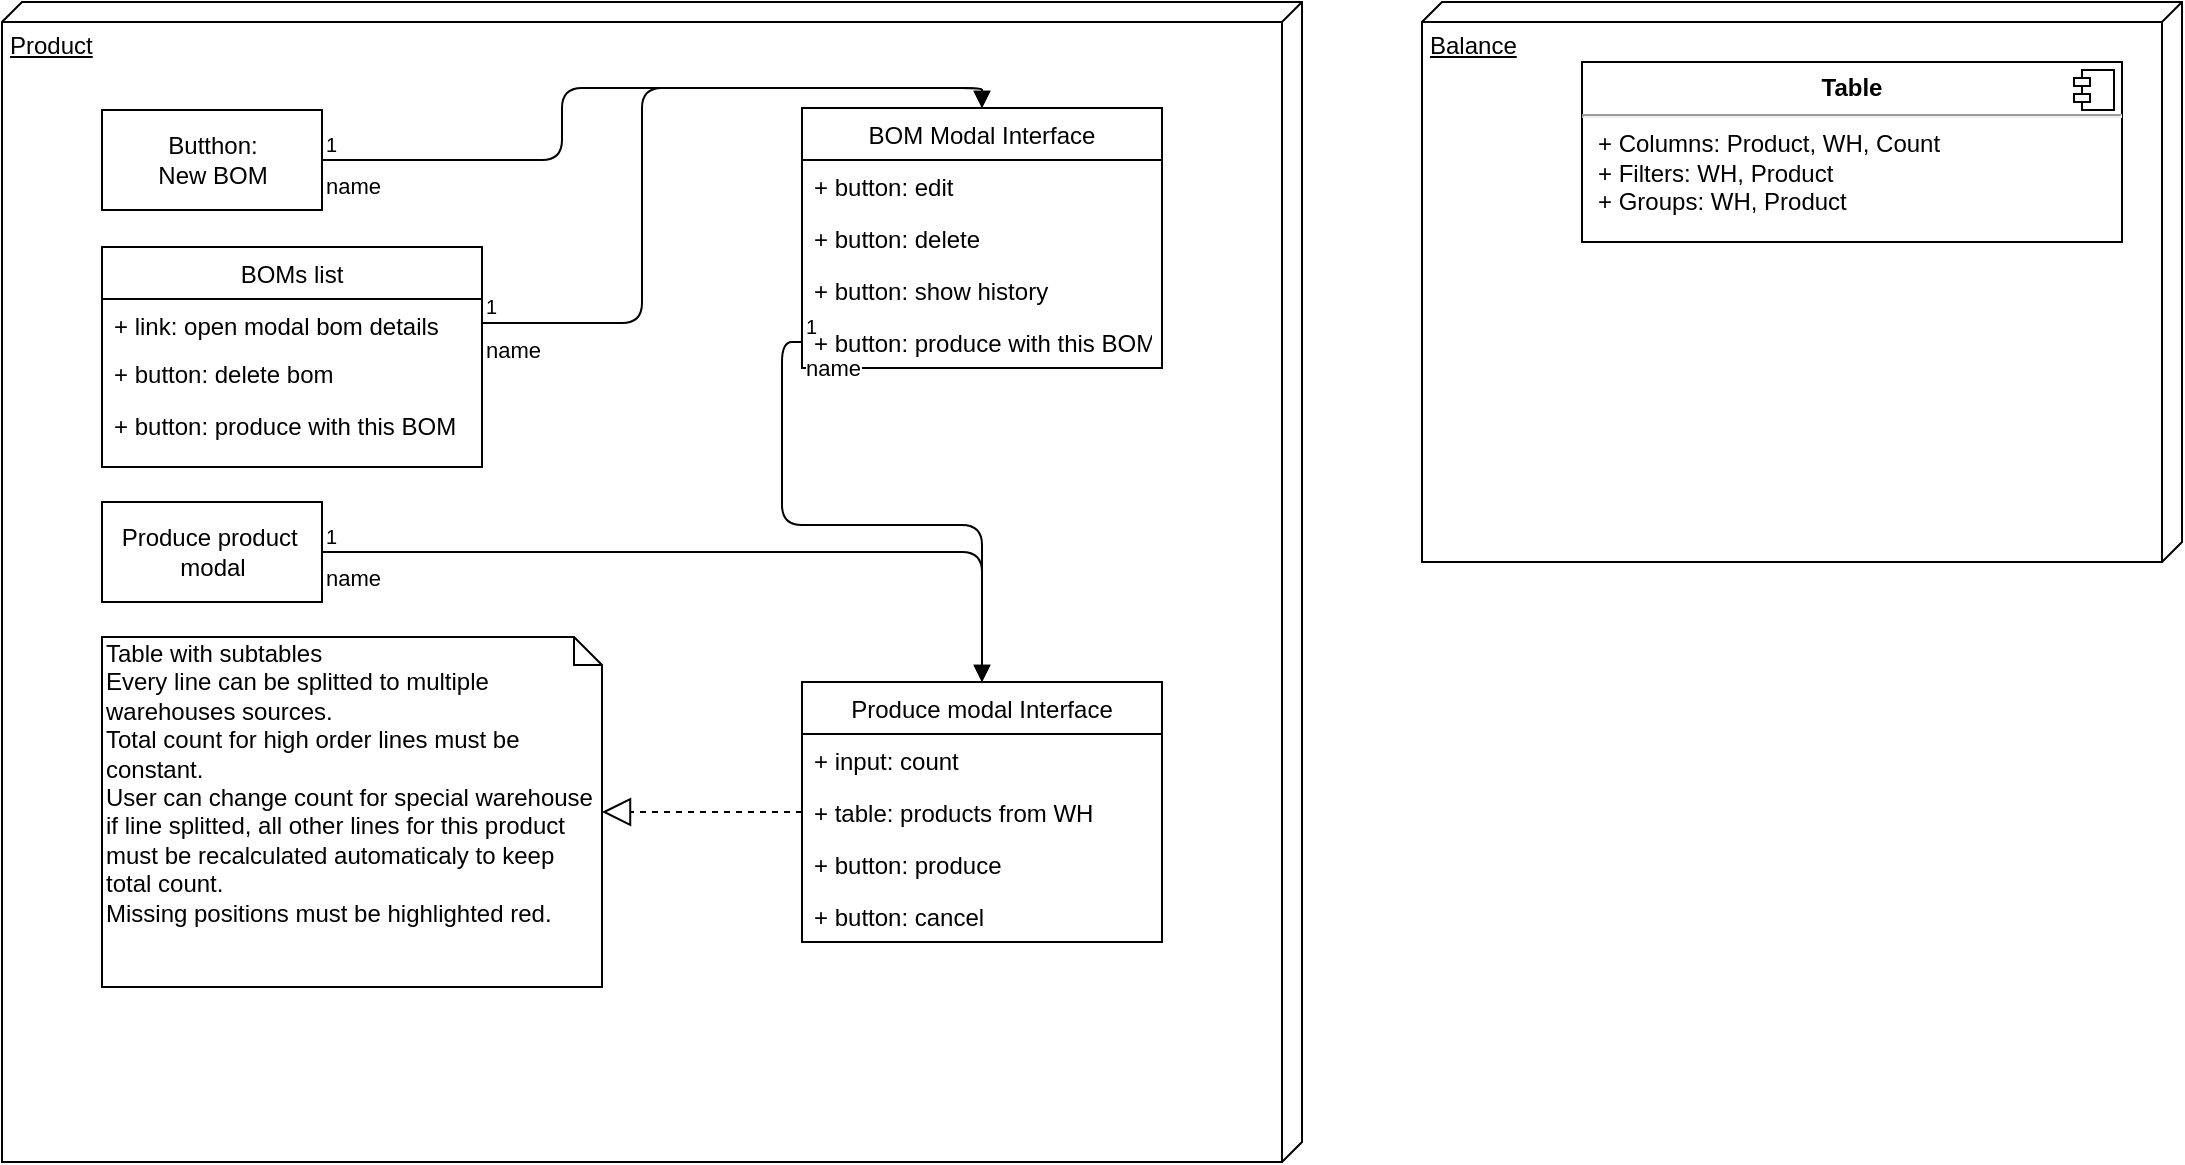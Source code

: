 <mxfile version="10.8.0" type="github"><diagram name="Page-1" id="5f0bae14-7c28-e335-631c-24af17079c00"><mxGraphModel dx="2441" dy="-117" grid="1" gridSize="10" guides="1" tooltips="1" connect="1" arrows="1" fold="1" page="1" pageScale="1" pageWidth="1100" pageHeight="850" background="#ffffff" math="0" shadow="0"><root><mxCell id="0"/><mxCell id="1" parent="0"/><mxCell id="KCl2432QUtvmK8GABs0w-1" value="Product" style="verticalAlign=top;align=left;spacingTop=8;spacingLeft=2;spacingRight=12;shape=cube;size=10;direction=south;fontStyle=4;html=1;" parent="1" vertex="1"><mxGeometry x="-70" y="920" width="650" height="580" as="geometry"/></mxCell><mxCell id="KCl2432QUtvmK8GABs0w-2" value="Balance" style="verticalAlign=top;align=left;spacingTop=8;spacingLeft=2;spacingRight=12;shape=cube;size=10;direction=south;fontStyle=4;html=1;" parent="1" vertex="1"><mxGeometry x="640" y="920" width="380" height="280" as="geometry"/></mxCell><mxCell id="KCl2432QUtvmK8GABs0w-4" value="&lt;p style=&quot;margin: 0px ; margin-top: 6px ; text-align: center&quot;&gt;&lt;b&gt;Table&lt;/b&gt;&lt;/p&gt;&lt;hr&gt;&lt;p style=&quot;margin: 0px ; margin-left: 8px&quot;&gt;+ Columns: Product, WH, Count&lt;/p&gt;&lt;p style=&quot;margin: 0px ; margin-left: 8px&quot;&gt;+ Filters: WH, Product&lt;br&gt;&lt;/p&gt;&lt;p style=&quot;margin: 0px ; margin-left: 8px&quot;&gt;+ Groups: WH, Product&lt;/p&gt;" style="align=left;overflow=fill;html=1;" parent="1" vertex="1"><mxGeometry x="720" y="950" width="270" height="90" as="geometry"/></mxCell><mxCell id="KCl2432QUtvmK8GABs0w-5" value="" style="shape=component;jettyWidth=8;jettyHeight=4;" parent="KCl2432QUtvmK8GABs0w-4" vertex="1"><mxGeometry x="1" width="20" height="20" relative="1" as="geometry"><mxPoint x="-24" y="4" as="offset"/></mxGeometry></mxCell><mxCell id="KCl2432QUtvmK8GABs0w-13" value="Produce product&amp;nbsp;&lt;br&gt;modal&lt;br&gt;" style="html=1;" parent="1" vertex="1"><mxGeometry x="-20" y="1170" width="110" height="50" as="geometry"/></mxCell><mxCell id="KCl2432QUtvmK8GABs0w-14" value="Butthon:&lt;br&gt;New BOM" style="html=1;" parent="1" vertex="1"><mxGeometry x="-20" y="974" width="110" height="50" as="geometry"/></mxCell><mxCell id="KCl2432QUtvmK8GABs0w-15" value="BOMs list" style="swimlane;fontStyle=0;childLayout=stackLayout;horizontal=1;startSize=26;fillColor=none;horizontalStack=0;resizeParent=1;resizeParentMax=0;resizeLast=0;collapsible=1;marginBottom=0;" parent="1" vertex="1"><mxGeometry x="-20" y="1042.5" width="190" height="110" as="geometry"/></mxCell><mxCell id="KCl2432QUtvmK8GABs0w-16" value="+ link: open modal bom details" style="text;strokeColor=none;fillColor=none;align=left;verticalAlign=top;spacingLeft=4;spacingRight=4;overflow=hidden;rotatable=0;points=[[0,0.5],[1,0.5]];portConstraint=eastwest;" parent="KCl2432QUtvmK8GABs0w-15" vertex="1"><mxGeometry y="26" width="190" height="24" as="geometry"/></mxCell><mxCell id="KCl2432QUtvmK8GABs0w-28" value="+ button: delete bom" style="text;strokeColor=none;fillColor=none;align=left;verticalAlign=top;spacingLeft=4;spacingRight=4;overflow=hidden;rotatable=0;points=[[0,0.5],[1,0.5]];portConstraint=eastwest;" parent="KCl2432QUtvmK8GABs0w-15" vertex="1"><mxGeometry y="50" width="190" height="26" as="geometry"/></mxCell><mxCell id="KCl2432QUtvmK8GABs0w-17" value="+ button: produce with this BOM" style="text;strokeColor=none;fillColor=none;align=left;verticalAlign=top;spacingLeft=4;spacingRight=4;overflow=hidden;rotatable=0;points=[[0,0.5],[1,0.5]];portConstraint=eastwest;" parent="KCl2432QUtvmK8GABs0w-15" vertex="1"><mxGeometry y="76" width="190" height="34" as="geometry"/></mxCell><mxCell id="KCl2432QUtvmK8GABs0w-19" value="BOM Modal Interface" style="swimlane;fontStyle=0;childLayout=stackLayout;horizontal=1;startSize=26;fillColor=none;horizontalStack=0;resizeParent=1;resizeParentMax=0;resizeLast=0;collapsible=1;marginBottom=0;" parent="1" vertex="1"><mxGeometry x="330" y="973" width="180" height="130" as="geometry"/></mxCell><mxCell id="KCl2432QUtvmK8GABs0w-20" value="+ button: edit" style="text;strokeColor=none;fillColor=none;align=left;verticalAlign=top;spacingLeft=4;spacingRight=4;overflow=hidden;rotatable=0;points=[[0,0.5],[1,0.5]];portConstraint=eastwest;" parent="KCl2432QUtvmK8GABs0w-19" vertex="1"><mxGeometry y="26" width="180" height="26" as="geometry"/></mxCell><mxCell id="KCl2432QUtvmK8GABs0w-21" value="+ button: delete" style="text;strokeColor=none;fillColor=none;align=left;verticalAlign=top;spacingLeft=4;spacingRight=4;overflow=hidden;rotatable=0;points=[[0,0.5],[1,0.5]];portConstraint=eastwest;" parent="KCl2432QUtvmK8GABs0w-19" vertex="1"><mxGeometry y="52" width="180" height="26" as="geometry"/></mxCell><mxCell id="KCl2432QUtvmK8GABs0w-27" value="+ button: show history" style="text;strokeColor=none;fillColor=none;align=left;verticalAlign=top;spacingLeft=4;spacingRight=4;overflow=hidden;rotatable=0;points=[[0,0.5],[1,0.5]];portConstraint=eastwest;" parent="KCl2432QUtvmK8GABs0w-19" vertex="1"><mxGeometry y="78" width="180" height="26" as="geometry"/></mxCell><mxCell id="KCl2432QUtvmK8GABs0w-22" value="+ button: produce with this BOM" style="text;strokeColor=none;fillColor=none;align=left;verticalAlign=top;spacingLeft=4;spacingRight=4;overflow=hidden;rotatable=0;points=[[0,0.5],[1,0.5]];portConstraint=eastwest;" parent="KCl2432QUtvmK8GABs0w-19" vertex="1"><mxGeometry y="104" width="180" height="26" as="geometry"/></mxCell><mxCell id="KCl2432QUtvmK8GABs0w-23" value="name" style="endArrow=block;endFill=1;html=1;edgeStyle=orthogonalEdgeStyle;align=left;verticalAlign=top;entryX=0.5;entryY=0;entryDx=0;entryDy=0;" parent="1" source="KCl2432QUtvmK8GABs0w-16" target="KCl2432QUtvmK8GABs0w-19" edge="1"><mxGeometry x="-1" relative="1" as="geometry"><mxPoint x="180" y="1270" as="sourcePoint"/><mxPoint x="340" y="1270" as="targetPoint"/></mxGeometry></mxCell><mxCell id="KCl2432QUtvmK8GABs0w-24" value="1" style="resizable=0;html=1;align=left;verticalAlign=bottom;labelBackgroundColor=#ffffff;fontSize=10;" parent="KCl2432QUtvmK8GABs0w-23" connectable="0" vertex="1"><mxGeometry x="-1" relative="1" as="geometry"/></mxCell><mxCell id="KCl2432QUtvmK8GABs0w-25" value="name" style="endArrow=block;endFill=1;html=1;edgeStyle=orthogonalEdgeStyle;align=left;verticalAlign=top;entryX=0.5;entryY=0;entryDx=0;entryDy=0;" parent="1" source="KCl2432QUtvmK8GABs0w-14" target="KCl2432QUtvmK8GABs0w-19" edge="1"><mxGeometry x="-1" relative="1" as="geometry"><mxPoint x="225" y="1023" as="sourcePoint"/><mxPoint x="400" y="1032" as="targetPoint"/></mxGeometry></mxCell><mxCell id="KCl2432QUtvmK8GABs0w-26" value="1" style="resizable=0;html=1;align=left;verticalAlign=bottom;labelBackgroundColor=#ffffff;fontSize=10;" parent="KCl2432QUtvmK8GABs0w-25" connectable="0" vertex="1"><mxGeometry x="-1" relative="1" as="geometry"/></mxCell><mxCell id="KCl2432QUtvmK8GABs0w-29" value="Produce modal Interface" style="swimlane;fontStyle=0;childLayout=stackLayout;horizontal=1;startSize=26;fillColor=none;horizontalStack=0;resizeParent=1;resizeParentMax=0;resizeLast=0;collapsible=1;marginBottom=0;" parent="1" vertex="1"><mxGeometry x="330" y="1260" width="180" height="130" as="geometry"/></mxCell><mxCell id="KCl2432QUtvmK8GABs0w-33" value="+ input: count" style="text;strokeColor=none;fillColor=none;align=left;verticalAlign=top;spacingLeft=4;spacingRight=4;overflow=hidden;rotatable=0;points=[[0,0.5],[1,0.5]];portConstraint=eastwest;" parent="KCl2432QUtvmK8GABs0w-29" vertex="1"><mxGeometry y="26" width="180" height="26" as="geometry"/></mxCell><mxCell id="KCl2432QUtvmK8GABs0w-44" value="+ table: products from WH" style="text;strokeColor=none;fillColor=none;align=left;verticalAlign=top;spacingLeft=4;spacingRight=4;overflow=hidden;rotatable=0;points=[[0,0.5],[1,0.5]];portConstraint=eastwest;" parent="KCl2432QUtvmK8GABs0w-29" vertex="1"><mxGeometry y="52" width="180" height="26" as="geometry"/></mxCell><mxCell id="KCl2432QUtvmK8GABs0w-30" value="+ button: produce" style="text;strokeColor=none;fillColor=none;align=left;verticalAlign=top;spacingLeft=4;spacingRight=4;overflow=hidden;rotatable=0;points=[[0,0.5],[1,0.5]];portConstraint=eastwest;" parent="KCl2432QUtvmK8GABs0w-29" vertex="1"><mxGeometry y="78" width="180" height="26" as="geometry"/></mxCell><mxCell id="KCl2432QUtvmK8GABs0w-31" value="+ button: cancel" style="text;strokeColor=none;fillColor=none;align=left;verticalAlign=top;spacingLeft=4;spacingRight=4;overflow=hidden;rotatable=0;points=[[0,0.5],[1,0.5]];portConstraint=eastwest;" parent="KCl2432QUtvmK8GABs0w-29" vertex="1"><mxGeometry y="104" width="180" height="26" as="geometry"/></mxCell><mxCell id="KCl2432QUtvmK8GABs0w-40" value="name" style="endArrow=block;endFill=1;html=1;edgeStyle=orthogonalEdgeStyle;align=left;verticalAlign=top;" parent="1" source="KCl2432QUtvmK8GABs0w-22" target="KCl2432QUtvmK8GABs0w-29" edge="1"><mxGeometry x="-1" relative="1" as="geometry"><mxPoint x="170" y="1023" as="sourcePoint"/><mxPoint x="340" y="1048" as="targetPoint"/></mxGeometry></mxCell><mxCell id="KCl2432QUtvmK8GABs0w-41" value="1" style="resizable=0;html=1;align=left;verticalAlign=bottom;labelBackgroundColor=#ffffff;fontSize=10;" parent="KCl2432QUtvmK8GABs0w-40" connectable="0" vertex="1"><mxGeometry x="-1" relative="1" as="geometry"/></mxCell><mxCell id="KCl2432QUtvmK8GABs0w-42" value="name" style="endArrow=block;endFill=1;html=1;edgeStyle=orthogonalEdgeStyle;align=left;verticalAlign=top;entryX=0.5;entryY=0;entryDx=0;entryDy=0;" parent="1" source="KCl2432QUtvmK8GABs0w-13" target="KCl2432QUtvmK8GABs0w-29" edge="1"><mxGeometry x="-1" relative="1" as="geometry"><mxPoint x="340" y="1100" as="sourcePoint"/><mxPoint x="430" y="1205" as="targetPoint"/></mxGeometry></mxCell><mxCell id="KCl2432QUtvmK8GABs0w-43" value="1" style="resizable=0;html=1;align=left;verticalAlign=bottom;labelBackgroundColor=#ffffff;fontSize=10;" parent="KCl2432QUtvmK8GABs0w-42" connectable="0" vertex="1"><mxGeometry x="-1" relative="1" as="geometry"/></mxCell><mxCell id="KCl2432QUtvmK8GABs0w-45" value="Table with subtables&lt;br&gt;Every line can be splitted to multiple warehouses sources.&lt;br&gt;Total count for high order lines must be constant.&lt;br&gt;User can change count for special warehouse if line splitted, all other lines for this product must be recalculated automaticaly to keep total count.&lt;br&gt;Missing positions must be highlighted red.&lt;br&gt;" style="shape=note;whiteSpace=wrap;html=1;size=14;verticalAlign=top;align=left;spacingTop=-6;" parent="1" vertex="1"><mxGeometry x="-20" y="1237.5" width="250" height="175" as="geometry"/></mxCell><mxCell id="KCl2432QUtvmK8GABs0w-46" value="" style="endArrow=block;dashed=1;endFill=0;endSize=12;html=1;" parent="1" source="KCl2432QUtvmK8GABs0w-44" target="KCl2432QUtvmK8GABs0w-45" edge="1"><mxGeometry width="160" relative="1" as="geometry"><mxPoint x="210" y="1440" as="sourcePoint"/><mxPoint x="370" y="1440" as="targetPoint"/></mxGeometry></mxCell></root></mxGraphModel></diagram></mxfile>
